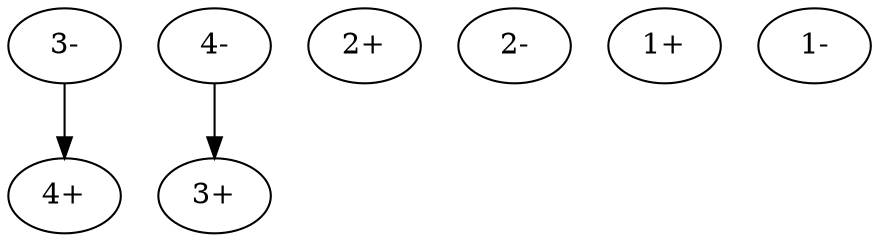 digraph arcs {
"4+" [l=163746]
"4-" [l=163746]
"3+" [l=57869]
"3-" [l=57869]
"2+" [l=27311]
"2-" [l=27311]
"1+" [l=1190]
"1-" [l=1190]
"4-" -> "3+" [d=2147483647 e=100.0 n=7]
"3-" -> "4+" [d=2147483647 e=100.0 n=7]
}
